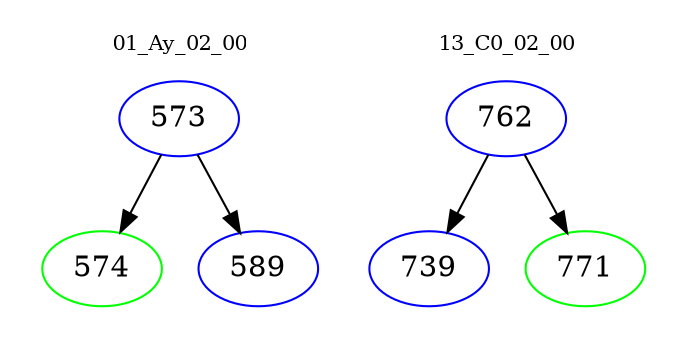 digraph{
subgraph cluster_0 {
color = white
label = "01_Ay_02_00";
fontsize=10;
T0_573 [label="573", color="blue"]
T0_573 -> T0_574 [color="black"]
T0_574 [label="574", color="green"]
T0_573 -> T0_589 [color="black"]
T0_589 [label="589", color="blue"]
}
subgraph cluster_1 {
color = white
label = "13_C0_02_00";
fontsize=10;
T1_762 [label="762", color="blue"]
T1_762 -> T1_739 [color="black"]
T1_739 [label="739", color="blue"]
T1_762 -> T1_771 [color="black"]
T1_771 [label="771", color="green"]
}
}
